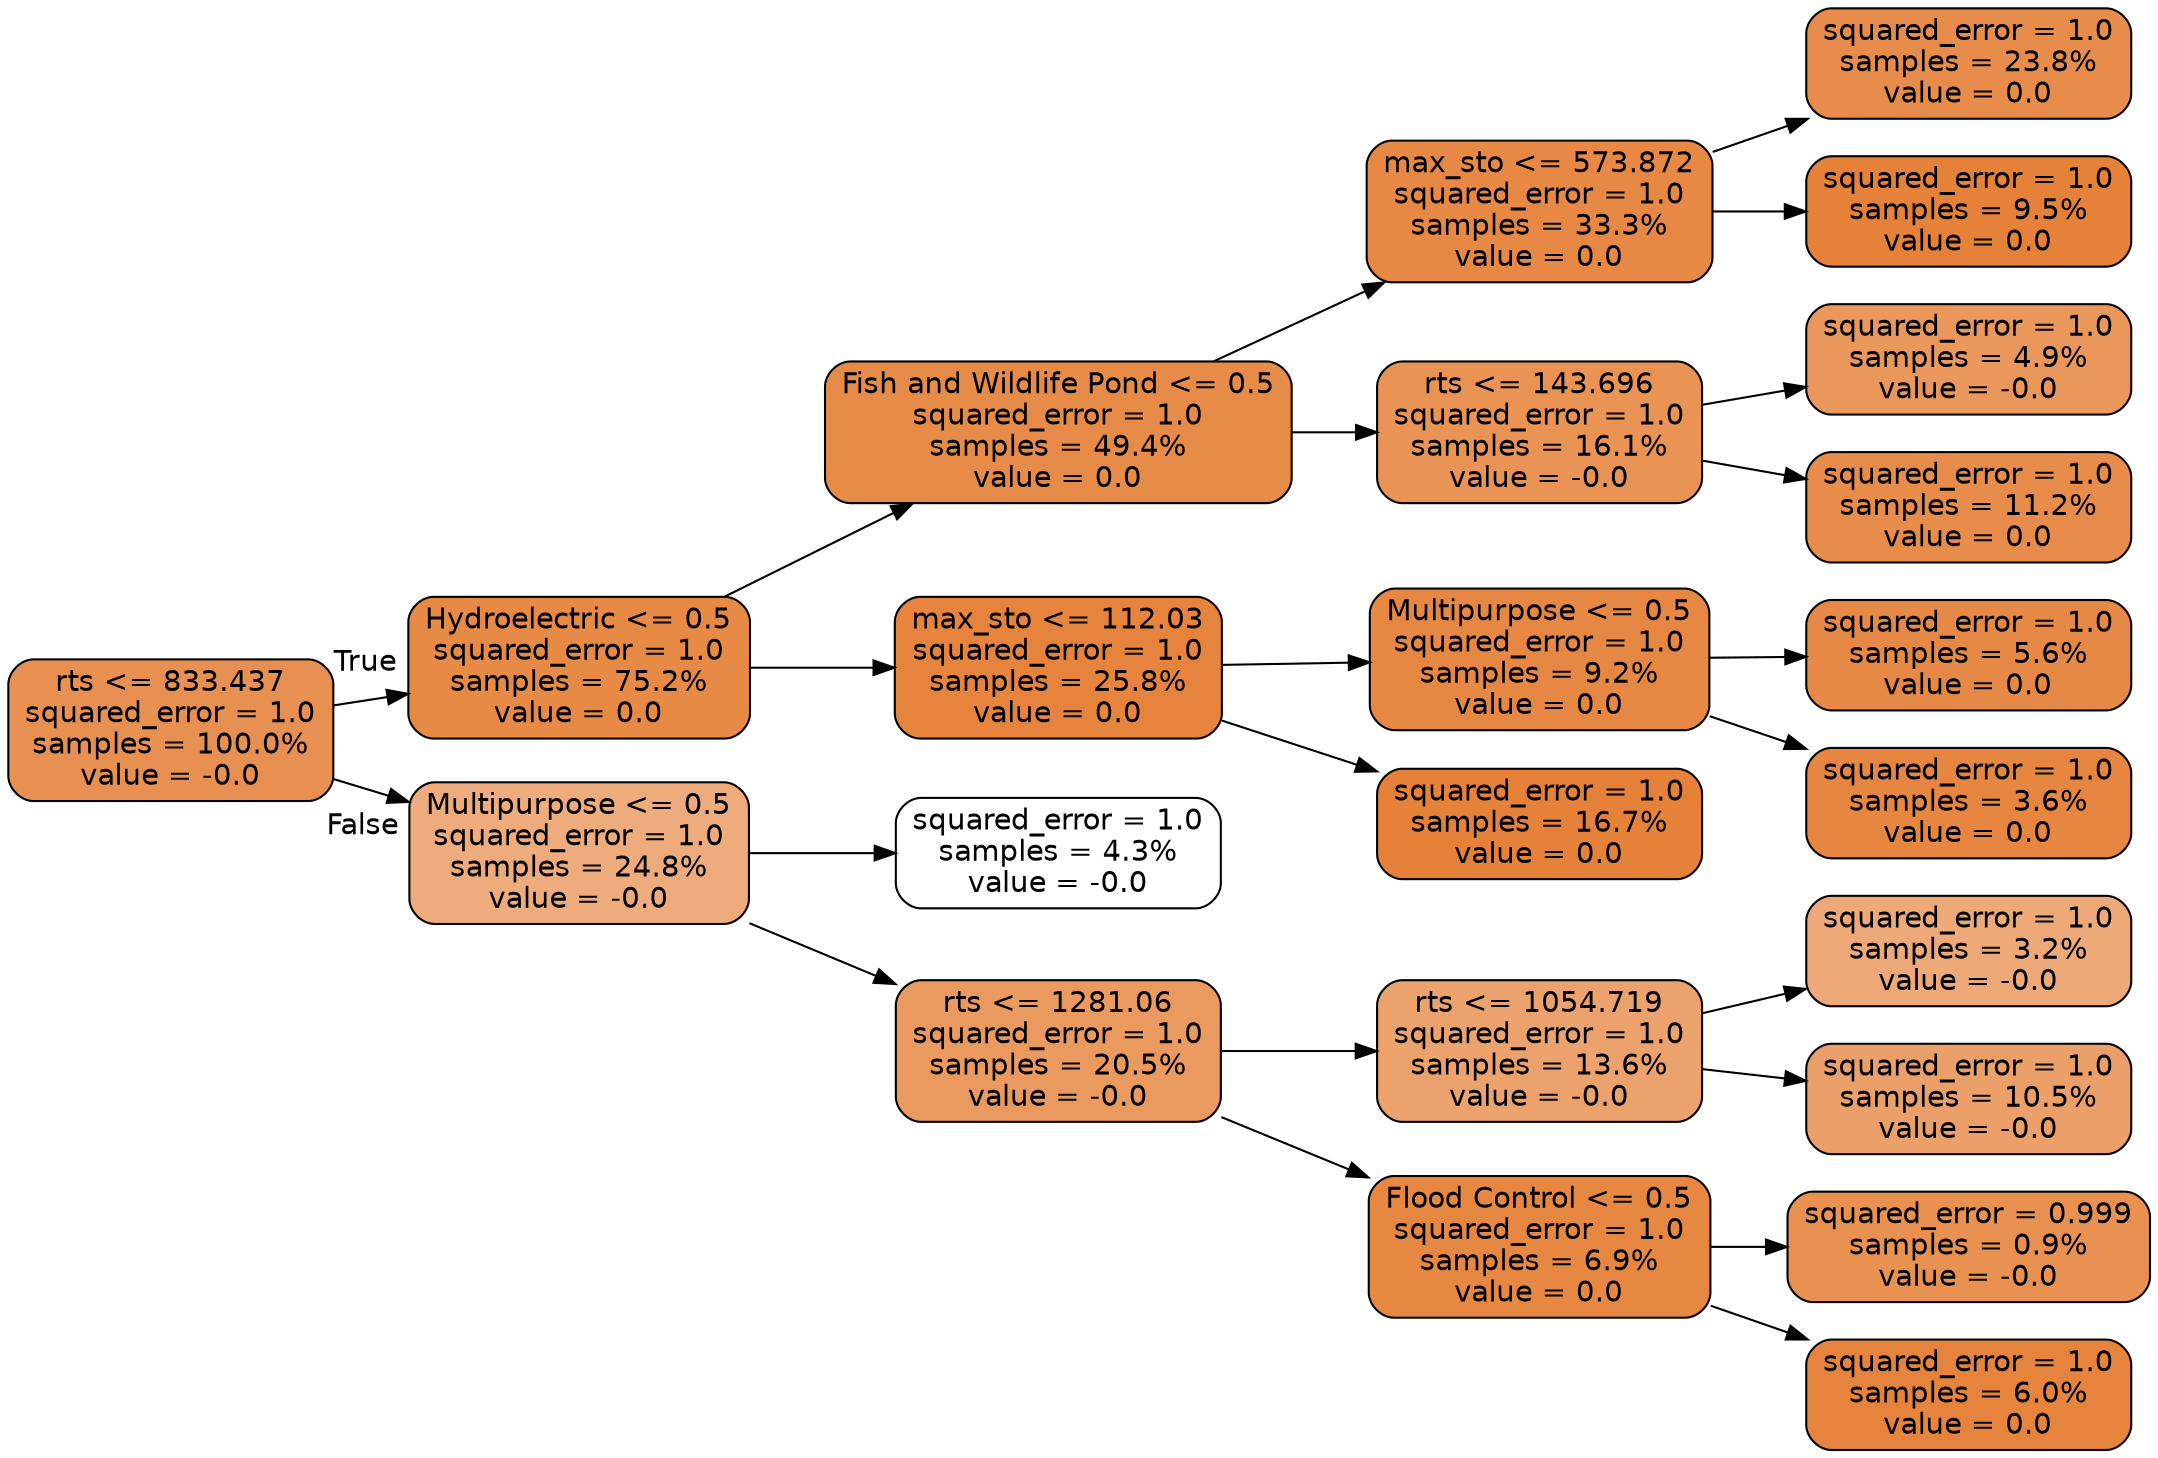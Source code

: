 digraph Tree {
node [shape=box, style="filled, rounded", color="black", fontname="helvetica"] ;
edge [fontname="helvetica"] ;
rankdir=LR ;
0 [label="rts <= 833.437\nsquared_error = 1.0\nsamples = 100.0%\nvalue = -0.0", fillcolor="#e89051"] ;
1 [label="Hydroelectric <= 0.5\nsquared_error = 1.0\nsamples = 75.2%\nvalue = 0.0", fillcolor="#e78a46"] ;
0 -> 1 [labeldistance=2.5, labelangle=-45, headlabel="True"] ;
2 [label="Fish and Wildlife Pond <= 0.5\nsquared_error = 1.0\nsamples = 49.4%\nvalue = 0.0", fillcolor="#e78b49"] ;
1 -> 2 ;
3 [label="max_sto <= 573.872\nsquared_error = 1.0\nsamples = 33.3%\nvalue = 0.0", fillcolor="#e78945"] ;
2 -> 3 ;
4 [label="squared_error = 1.0\nsamples = 23.8%\nvalue = 0.0", fillcolor="#e78c4b"] ;
3 -> 4 ;
5 [label="squared_error = 1.0\nsamples = 9.5%\nvalue = 0.0", fillcolor="#e58139"] ;
3 -> 5 ;
6 [label="rts <= 143.696\nsquared_error = 1.0\nsamples = 16.1%\nvalue = -0.0", fillcolor="#e99355"] ;
2 -> 6 ;
7 [label="squared_error = 1.0\nsamples = 4.9%\nvalue = -0.0", fillcolor="#ea975c"] ;
6 -> 7 ;
8 [label="squared_error = 1.0\nsamples = 11.2%\nvalue = 0.0", fillcolor="#e78c4b"] ;
6 -> 8 ;
9 [label="max_sto <= 112.03\nsquared_error = 1.0\nsamples = 25.8%\nvalue = 0.0", fillcolor="#e6843d"] ;
1 -> 9 ;
10 [label="Multipurpose <= 0.5\nsquared_error = 1.0\nsamples = 9.2%\nvalue = 0.0", fillcolor="#e68844"] ;
9 -> 10 ;
11 [label="squared_error = 1.0\nsamples = 5.6%\nvalue = 0.0", fillcolor="#e78946"] ;
10 -> 11 ;
12 [label="squared_error = 1.0\nsamples = 3.6%\nvalue = 0.0", fillcolor="#e68640"] ;
10 -> 12 ;
13 [label="squared_error = 1.0\nsamples = 16.7%\nvalue = 0.0", fillcolor="#e58139"] ;
9 -> 13 ;
14 [label="Multipurpose <= 0.5\nsquared_error = 1.0\nsamples = 24.8%\nvalue = -0.0", fillcolor="#eeab7b"] ;
0 -> 14 [labeldistance=2.5, labelangle=45, headlabel="False"] ;
15 [label="squared_error = 1.0\nsamples = 4.3%\nvalue = -0.0", fillcolor="#ffffff"] ;
14 -> 15 ;
16 [label="rts <= 1281.06\nsquared_error = 1.0\nsamples = 20.5%\nvalue = -0.0", fillcolor="#ea995f"] ;
14 -> 16 ;
17 [label="rts <= 1054.719\nsquared_error = 1.0\nsamples = 13.6%\nvalue = -0.0", fillcolor="#eca26c"] ;
16 -> 17 ;
18 [label="squared_error = 1.0\nsamples = 3.2%\nvalue = -0.0", fillcolor="#eda978"] ;
17 -> 18 ;
19 [label="squared_error = 1.0\nsamples = 10.5%\nvalue = -0.0", fillcolor="#eba06a"] ;
17 -> 19 ;
20 [label="Flood Control <= 0.5\nsquared_error = 1.0\nsamples = 6.9%\nvalue = 0.0", fillcolor="#e68742"] ;
16 -> 20 ;
21 [label="squared_error = 0.999\nsamples = 0.9%\nvalue = -0.0", fillcolor="#e89151"] ;
20 -> 21 ;
22 [label="squared_error = 1.0\nsamples = 6.0%\nvalue = 0.0", fillcolor="#e6843e"] ;
20 -> 22 ;
}
